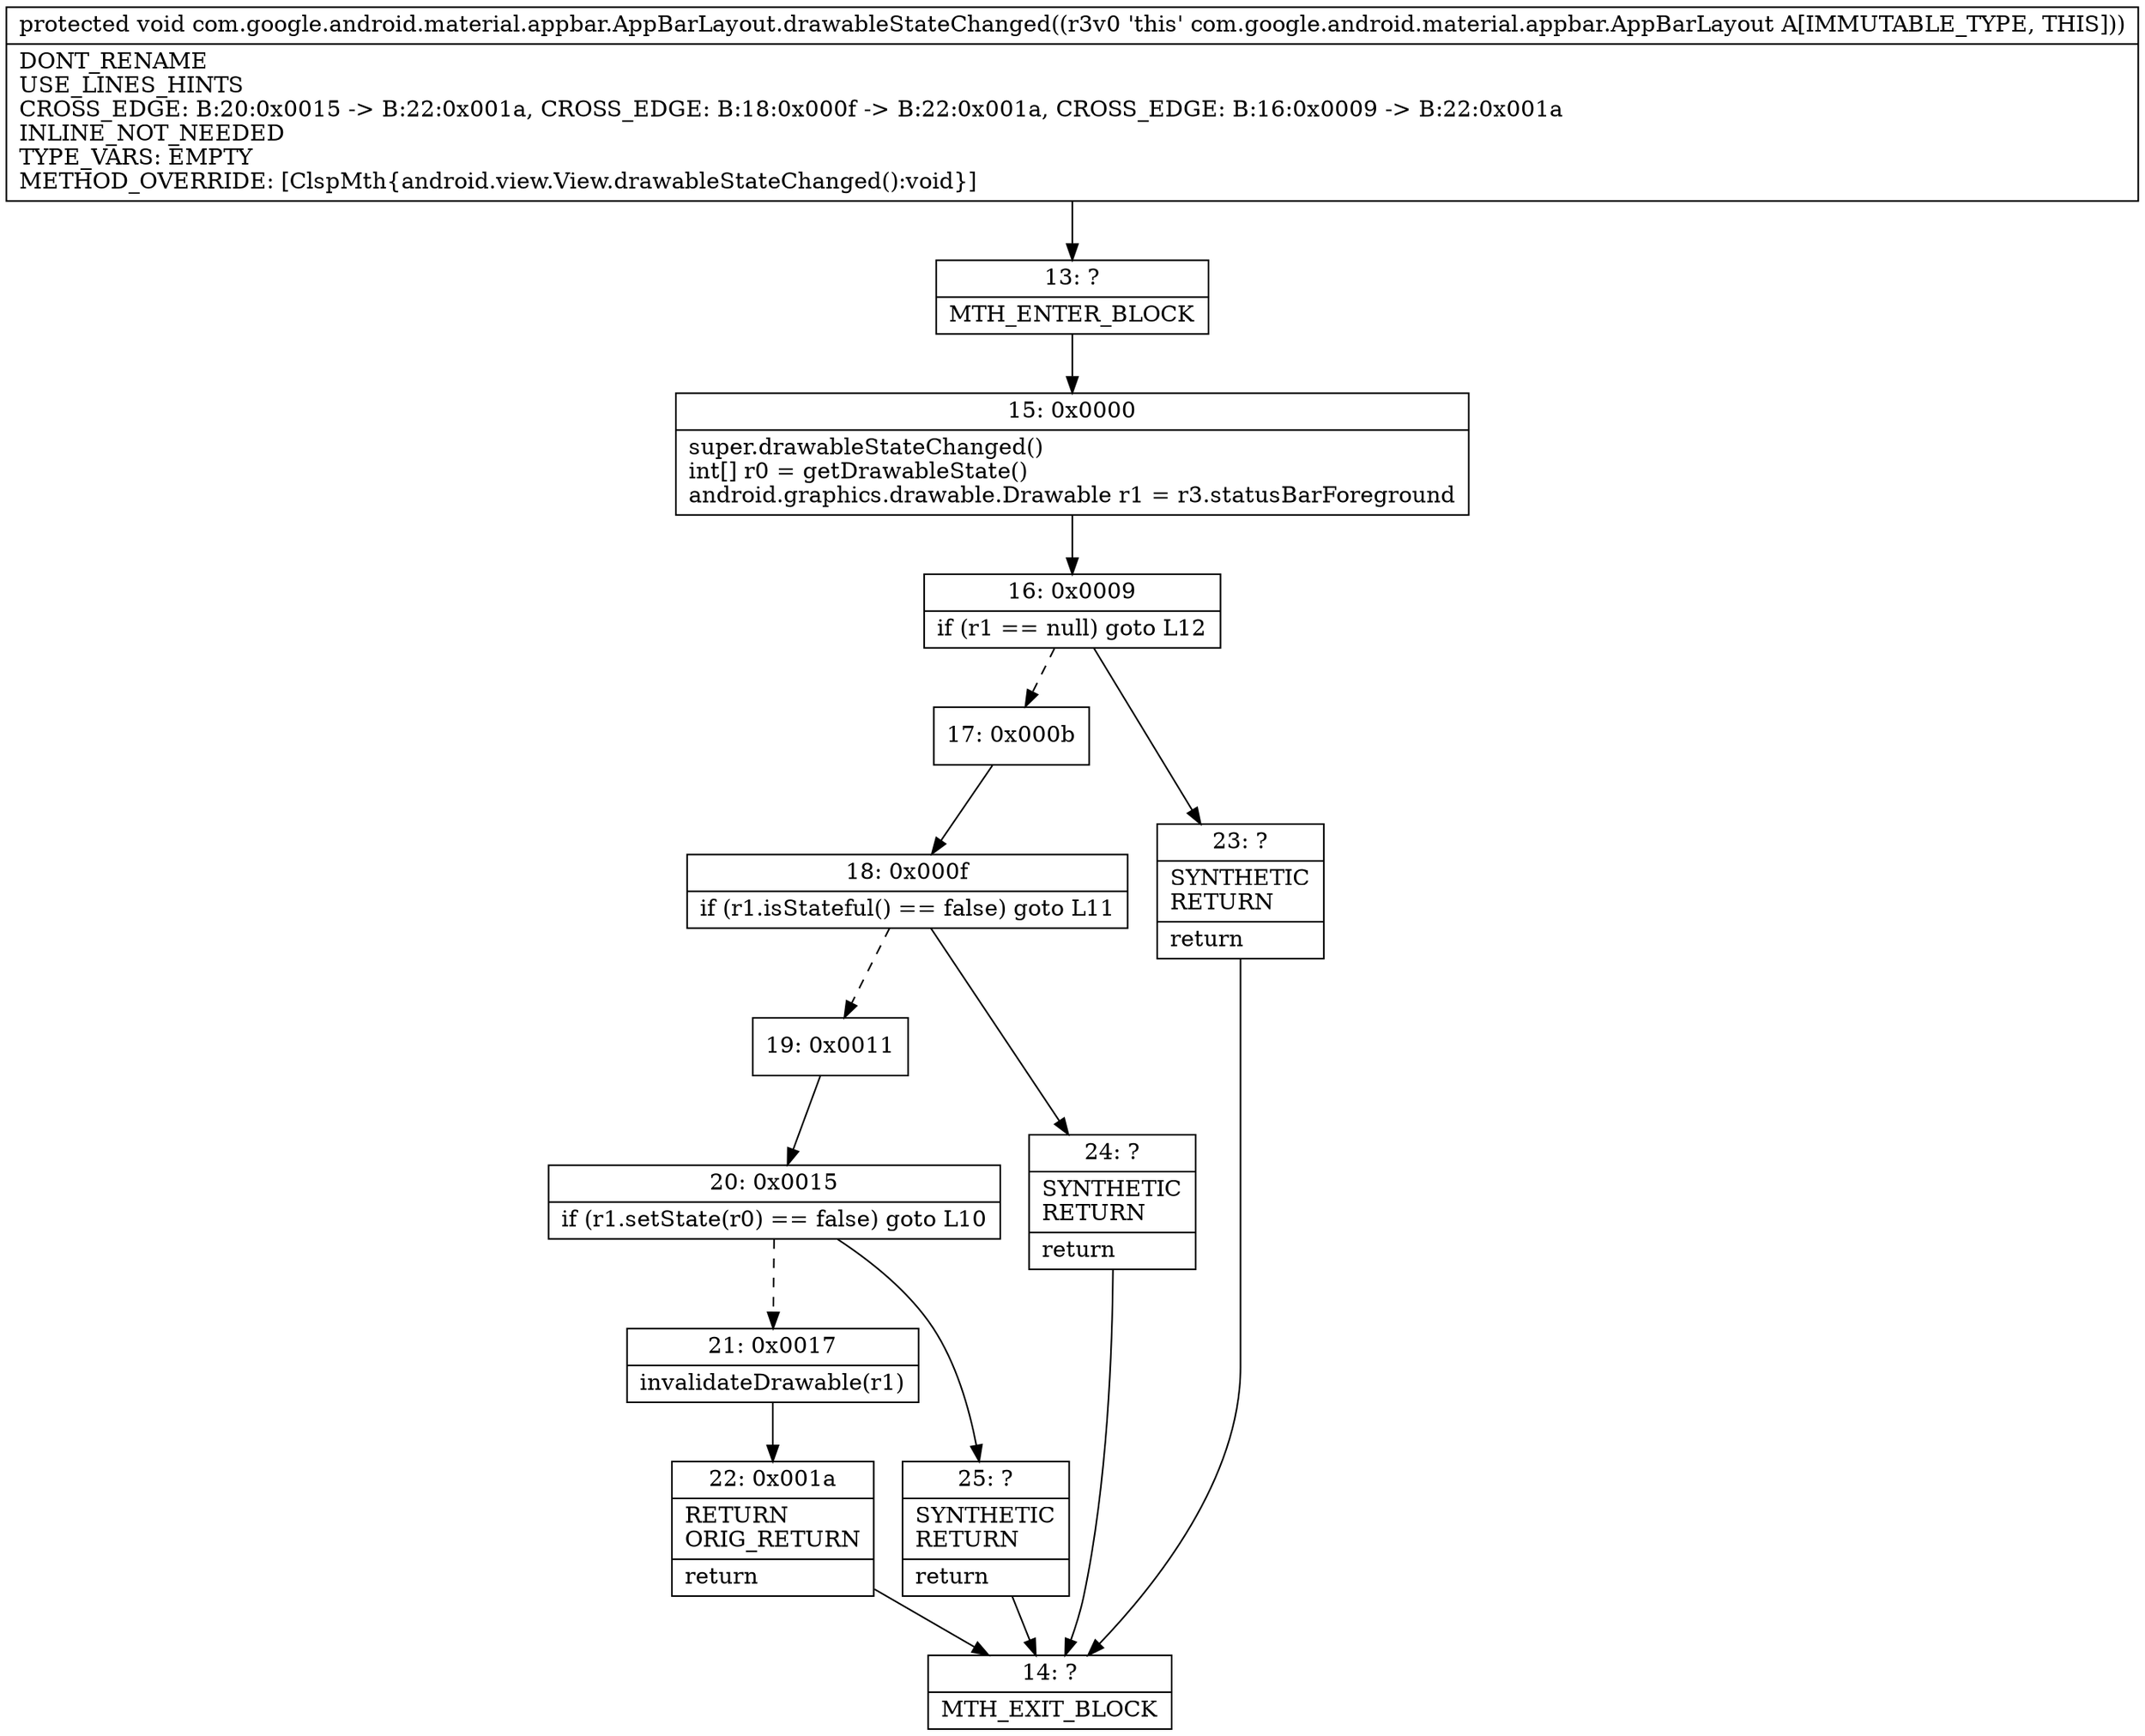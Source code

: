 digraph "CFG forcom.google.android.material.appbar.AppBarLayout.drawableStateChanged()V" {
Node_13 [shape=record,label="{13\:\ ?|MTH_ENTER_BLOCK\l}"];
Node_15 [shape=record,label="{15\:\ 0x0000|super.drawableStateChanged()\lint[] r0 = getDrawableState()\landroid.graphics.drawable.Drawable r1 = r3.statusBarForeground\l}"];
Node_16 [shape=record,label="{16\:\ 0x0009|if (r1 == null) goto L12\l}"];
Node_17 [shape=record,label="{17\:\ 0x000b}"];
Node_18 [shape=record,label="{18\:\ 0x000f|if (r1.isStateful() == false) goto L11\l}"];
Node_19 [shape=record,label="{19\:\ 0x0011}"];
Node_20 [shape=record,label="{20\:\ 0x0015|if (r1.setState(r0) == false) goto L10\l}"];
Node_21 [shape=record,label="{21\:\ 0x0017|invalidateDrawable(r1)\l}"];
Node_22 [shape=record,label="{22\:\ 0x001a|RETURN\lORIG_RETURN\l|return\l}"];
Node_14 [shape=record,label="{14\:\ ?|MTH_EXIT_BLOCK\l}"];
Node_25 [shape=record,label="{25\:\ ?|SYNTHETIC\lRETURN\l|return\l}"];
Node_24 [shape=record,label="{24\:\ ?|SYNTHETIC\lRETURN\l|return\l}"];
Node_23 [shape=record,label="{23\:\ ?|SYNTHETIC\lRETURN\l|return\l}"];
MethodNode[shape=record,label="{protected void com.google.android.material.appbar.AppBarLayout.drawableStateChanged((r3v0 'this' com.google.android.material.appbar.AppBarLayout A[IMMUTABLE_TYPE, THIS]))  | DONT_RENAME\lUSE_LINES_HINTS\lCROSS_EDGE: B:20:0x0015 \-\> B:22:0x001a, CROSS_EDGE: B:18:0x000f \-\> B:22:0x001a, CROSS_EDGE: B:16:0x0009 \-\> B:22:0x001a\lINLINE_NOT_NEEDED\lTYPE_VARS: EMPTY\lMETHOD_OVERRIDE: [ClspMth\{android.view.View.drawableStateChanged():void\}]\l}"];
MethodNode -> Node_13;Node_13 -> Node_15;
Node_15 -> Node_16;
Node_16 -> Node_17[style=dashed];
Node_16 -> Node_23;
Node_17 -> Node_18;
Node_18 -> Node_19[style=dashed];
Node_18 -> Node_24;
Node_19 -> Node_20;
Node_20 -> Node_21[style=dashed];
Node_20 -> Node_25;
Node_21 -> Node_22;
Node_22 -> Node_14;
Node_25 -> Node_14;
Node_24 -> Node_14;
Node_23 -> Node_14;
}

